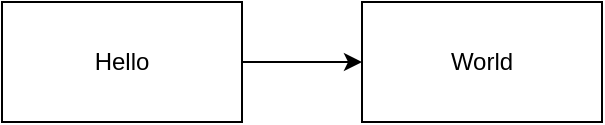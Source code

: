 <mxfile>
    <diagram id="juJWLwKBKwTHVthH_bm8" name="Page-1">
        <mxGraphModel dx="684" dy="351" grid="1" gridSize="10" guides="1" tooltips="1" connect="1" arrows="1" fold="1" page="1" pageScale="1" pageWidth="850" pageHeight="1100" math="0" shadow="0">
            <root>
                <mxCell id="0"/>
                <mxCell id="1" parent="0"/>
                <mxCell id="4" style="edgeStyle=none;html=1;exitX=1;exitY=0.5;exitDx=0;exitDy=0;" edge="1" parent="1" source="2" target="3">
                    <mxGeometry relative="1" as="geometry"/>
                </mxCell>
                <object label="Hello" name="foo" id="2">
                    <mxCell style="rounded=0;whiteSpace=wrap;html=1;" vertex="1" parent="1">
                        <mxGeometry x="60" y="150" width="120" height="60" as="geometry"/>
                    </mxCell>
                </object>
                <mxCell id="3" value="World" style="rounded=0;whiteSpace=wrap;html=1;" vertex="1" parent="1">
                    <mxGeometry x="240" y="150" width="120" height="60" as="geometry"/>
                </mxCell>
            </root>
        </mxGraphModel>
    </diagram>
</mxfile>
